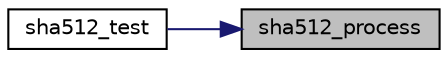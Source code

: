 digraph "sha512_process"
{
 // LATEX_PDF_SIZE
  edge [fontname="Helvetica",fontsize="10",labelfontname="Helvetica",labelfontsize="10"];
  node [fontname="Helvetica",fontsize="10",shape=record];
  rankdir="RL";
  Node25 [label="sha512_process",height=0.2,width=0.4,color="black", fillcolor="grey75", style="filled", fontcolor="black",tooltip="Process a block of memory though the hash."];
  Node25 -> Node26 [dir="back",color="midnightblue",fontsize="10",style="solid",fontname="Helvetica"];
  Node26 [label="sha512_test",height=0.2,width=0.4,color="black", fillcolor="white", style="filled",URL="$sha512_8c.html#a206737dab618caebf5c8e56bf93e328a",tooltip="Self-test the hash."];
}
